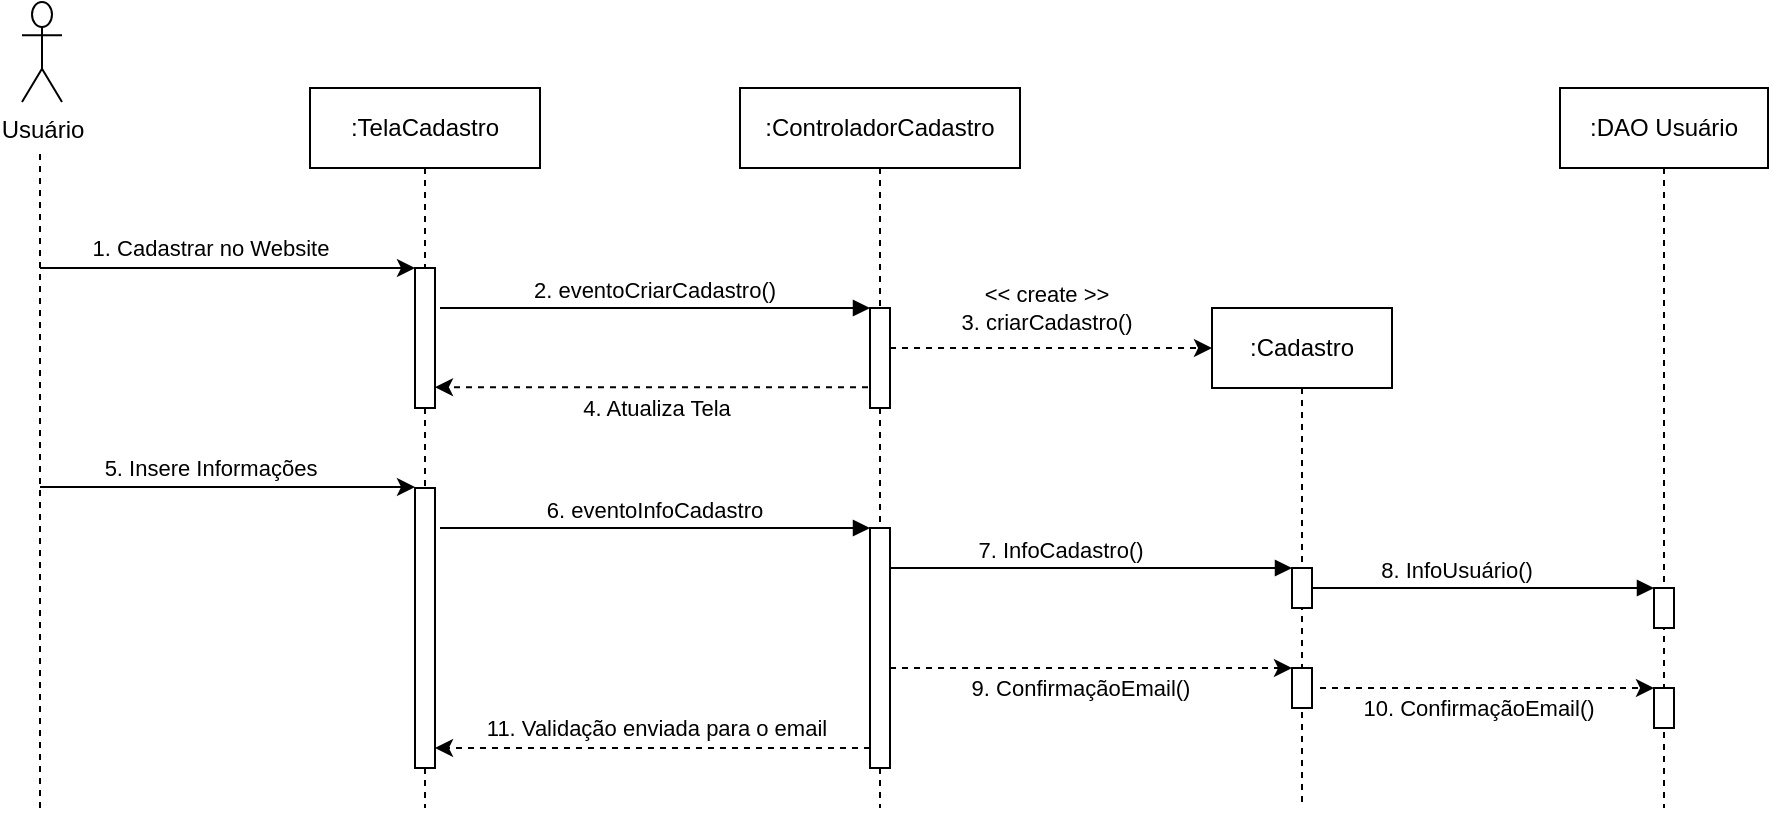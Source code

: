<mxfile version="24.7.12">
  <diagram name="Page-1" id="2YBvvXClWsGukQMizWep">
    <mxGraphModel dx="989" dy="509" grid="1" gridSize="10" guides="1" tooltips="1" connect="1" arrows="1" fold="1" page="1" pageScale="1" pageWidth="850" pageHeight="1100" math="0" shadow="0">
      <root>
        <mxCell id="0" />
        <mxCell id="1" parent="0" />
        <mxCell id="AJXcPLlOqhZXeFNF58d5-1" value=":TelaCadastro" style="shape=umlLifeline;perimeter=lifelinePerimeter;whiteSpace=wrap;html=1;container=0;dropTarget=0;collapsible=0;recursiveResize=0;outlineConnect=0;portConstraint=eastwest;newEdgeStyle={&quot;edgeStyle&quot;:&quot;elbowEdgeStyle&quot;,&quot;elbow&quot;:&quot;vertical&quot;,&quot;curved&quot;:0,&quot;rounded&quot;:0};" parent="1" vertex="1">
          <mxGeometry x="235" y="160" width="115" height="360" as="geometry" />
        </mxCell>
        <mxCell id="AJXcPLlOqhZXeFNF58d5-2" value="" style="html=1;points=[];perimeter=orthogonalPerimeter;outlineConnect=0;targetShapes=umlLifeline;portConstraint=eastwest;newEdgeStyle={&quot;edgeStyle&quot;:&quot;elbowEdgeStyle&quot;,&quot;elbow&quot;:&quot;vertical&quot;,&quot;curved&quot;:0,&quot;rounded&quot;:0};" parent="AJXcPLlOqhZXeFNF58d5-1" vertex="1">
          <mxGeometry x="52.5" y="90" width="10" height="70" as="geometry" />
        </mxCell>
        <mxCell id="AJXcPLlOqhZXeFNF58d5-3" value="" style="html=1;points=[];perimeter=orthogonalPerimeter;outlineConnect=0;targetShapes=umlLifeline;portConstraint=eastwest;newEdgeStyle={&quot;edgeStyle&quot;:&quot;elbowEdgeStyle&quot;,&quot;elbow&quot;:&quot;vertical&quot;,&quot;curved&quot;:0,&quot;rounded&quot;:0};" parent="AJXcPLlOqhZXeFNF58d5-1" vertex="1">
          <mxGeometry x="52.5" y="200" width="10" height="140" as="geometry" />
        </mxCell>
        <mxCell id="AJXcPLlOqhZXeFNF58d5-4" value=":ControladorCadastro" style="shape=umlLifeline;perimeter=lifelinePerimeter;whiteSpace=wrap;html=1;container=0;dropTarget=0;collapsible=0;recursiveResize=0;outlineConnect=0;portConstraint=eastwest;newEdgeStyle={&quot;edgeStyle&quot;:&quot;elbowEdgeStyle&quot;,&quot;elbow&quot;:&quot;vertical&quot;,&quot;curved&quot;:0,&quot;rounded&quot;:0};" parent="1" vertex="1">
          <mxGeometry x="450" y="160" width="140" height="360" as="geometry" />
        </mxCell>
        <mxCell id="AJXcPLlOqhZXeFNF58d5-5" value="" style="html=1;points=[];perimeter=orthogonalPerimeter;outlineConnect=0;targetShapes=umlLifeline;portConstraint=eastwest;newEdgeStyle={&quot;edgeStyle&quot;:&quot;elbowEdgeStyle&quot;,&quot;elbow&quot;:&quot;vertical&quot;,&quot;curved&quot;:0,&quot;rounded&quot;:0};" parent="AJXcPLlOqhZXeFNF58d5-4" vertex="1">
          <mxGeometry x="65" y="110" width="10" height="50" as="geometry" />
        </mxCell>
        <mxCell id="AJXcPLlOqhZXeFNF58d5-6" value="" style="html=1;points=[];perimeter=orthogonalPerimeter;outlineConnect=0;targetShapes=umlLifeline;portConstraint=eastwest;newEdgeStyle={&quot;edgeStyle&quot;:&quot;elbowEdgeStyle&quot;,&quot;elbow&quot;:&quot;vertical&quot;,&quot;curved&quot;:0,&quot;rounded&quot;:0};" parent="AJXcPLlOqhZXeFNF58d5-4" vertex="1">
          <mxGeometry x="65" y="220" width="10" height="120" as="geometry" />
        </mxCell>
        <mxCell id="AJXcPLlOqhZXeFNF58d5-7" value="2. eventoCriarCadastro()" style="html=1;verticalAlign=bottom;endArrow=block;edgeStyle=elbowEdgeStyle;elbow=vertical;curved=0;rounded=0;" parent="1" edge="1">
          <mxGeometry x="-0.009" relative="1" as="geometry">
            <mxPoint x="300" y="270" as="sourcePoint" />
            <Array as="points">
              <mxPoint x="400" y="270" />
            </Array>
            <mxPoint x="515" y="270" as="targetPoint" />
            <mxPoint as="offset" />
          </mxGeometry>
        </mxCell>
        <mxCell id="AJXcPLlOqhZXeFNF58d5-8" value="" style="endArrow=none;dashed=1;html=1;rounded=0;" parent="1" edge="1">
          <mxGeometry width="50" height="50" relative="1" as="geometry">
            <mxPoint x="100" y="520" as="sourcePoint" />
            <mxPoint x="100" y="190" as="targetPoint" />
          </mxGeometry>
        </mxCell>
        <mxCell id="AJXcPLlOqhZXeFNF58d5-9" value="Usuário" style="shape=umlActor;verticalLabelPosition=bottom;verticalAlign=top;html=1;outlineConnect=0;" parent="1" vertex="1">
          <mxGeometry x="91" y="117" width="20" height="50" as="geometry" />
        </mxCell>
        <mxCell id="AJXcPLlOqhZXeFNF58d5-10" value="" style="endArrow=classic;html=1;rounded=0;" parent="1" edge="1">
          <mxGeometry width="50" height="50" relative="1" as="geometry">
            <mxPoint x="100" y="250" as="sourcePoint" />
            <mxPoint x="287.5" y="250" as="targetPoint" />
          </mxGeometry>
        </mxCell>
        <mxCell id="AJXcPLlOqhZXeFNF58d5-11" value="1. Cadastrar no Website" style="edgeLabel;html=1;align=center;verticalAlign=middle;resizable=0;points=[];" parent="AJXcPLlOqhZXeFNF58d5-10" vertex="1" connectable="0">
          <mxGeometry x="-0.093" y="-1" relative="1" as="geometry">
            <mxPoint y="-11" as="offset" />
          </mxGeometry>
        </mxCell>
        <mxCell id="AJXcPLlOqhZXeFNF58d5-12" value=":Cadastro" style="shape=umlLifeline;perimeter=lifelinePerimeter;whiteSpace=wrap;html=1;container=0;dropTarget=0;collapsible=0;recursiveResize=0;outlineConnect=0;portConstraint=eastwest;newEdgeStyle={&quot;edgeStyle&quot;:&quot;elbowEdgeStyle&quot;,&quot;elbow&quot;:&quot;vertical&quot;,&quot;curved&quot;:0,&quot;rounded&quot;:0};" parent="1" vertex="1">
          <mxGeometry x="686" y="270" width="90" height="250" as="geometry" />
        </mxCell>
        <mxCell id="AJXcPLlOqhZXeFNF58d5-13" value="" style="html=1;points=[];perimeter=orthogonalPerimeter;outlineConnect=0;targetShapes=umlLifeline;portConstraint=eastwest;newEdgeStyle={&quot;edgeStyle&quot;:&quot;elbowEdgeStyle&quot;,&quot;elbow&quot;:&quot;vertical&quot;,&quot;curved&quot;:0,&quot;rounded&quot;:0};" parent="AJXcPLlOqhZXeFNF58d5-12" vertex="1">
          <mxGeometry x="40" y="130" width="10" height="20" as="geometry" />
        </mxCell>
        <mxCell id="-6hC56CpmkC8msJDKllh-35" value="" style="html=1;points=[];perimeter=orthogonalPerimeter;outlineConnect=0;targetShapes=umlLifeline;portConstraint=eastwest;newEdgeStyle={&quot;edgeStyle&quot;:&quot;elbowEdgeStyle&quot;,&quot;elbow&quot;:&quot;vertical&quot;,&quot;curved&quot;:0,&quot;rounded&quot;:0};" vertex="1" parent="AJXcPLlOqhZXeFNF58d5-12">
          <mxGeometry x="40" y="180" width="10" height="20" as="geometry" />
        </mxCell>
        <mxCell id="AJXcPLlOqhZXeFNF58d5-14" value="" style="endArrow=classic;html=1;rounded=0;dashed=1;entryX=0.044;entryY=0.067;entryDx=0;entryDy=0;entryPerimeter=0;" parent="1" source="AJXcPLlOqhZXeFNF58d5-5" edge="1">
          <mxGeometry width="50" height="50" relative="1" as="geometry">
            <mxPoint x="540" y="290" as="sourcePoint" />
            <mxPoint x="686.0" y="290.0" as="targetPoint" />
          </mxGeometry>
        </mxCell>
        <mxCell id="AJXcPLlOqhZXeFNF58d5-15" value="&lt;div&gt;&amp;lt;&amp;lt; create &amp;gt;&amp;gt;&lt;/div&gt;3. criarCadastro()" style="edgeLabel;html=1;align=center;verticalAlign=middle;resizable=0;points=[];" parent="AJXcPLlOqhZXeFNF58d5-14" vertex="1" connectable="0">
          <mxGeometry x="-0.025" y="-3" relative="1" as="geometry">
            <mxPoint x="-1" y="-23" as="offset" />
          </mxGeometry>
        </mxCell>
        <mxCell id="AJXcPLlOqhZXeFNF58d5-16" value="" style="endArrow=classic;html=1;rounded=0;dashed=1;" parent="1" target="AJXcPLlOqhZXeFNF58d5-2" edge="1">
          <mxGeometry width="50" height="50" relative="1" as="geometry">
            <mxPoint x="514" y="309.58" as="sourcePoint" />
            <mxPoint x="300" y="310" as="targetPoint" />
          </mxGeometry>
        </mxCell>
        <mxCell id="AJXcPLlOqhZXeFNF58d5-17" value="4. Atualiza Tela" style="edgeLabel;html=1;align=center;verticalAlign=middle;resizable=0;points=[];" parent="AJXcPLlOqhZXeFNF58d5-16" vertex="1" connectable="0">
          <mxGeometry x="-0.025" y="-3" relative="1" as="geometry">
            <mxPoint x="-1" y="13" as="offset" />
          </mxGeometry>
        </mxCell>
        <mxCell id="AJXcPLlOqhZXeFNF58d5-18" value="" style="endArrow=classic;html=1;rounded=0;" parent="1" edge="1">
          <mxGeometry width="50" height="50" relative="1" as="geometry">
            <mxPoint x="100" y="359.5" as="sourcePoint" />
            <mxPoint x="287.5" y="359.5" as="targetPoint" />
          </mxGeometry>
        </mxCell>
        <mxCell id="AJXcPLlOqhZXeFNF58d5-19" value="5. Insere Informações" style="edgeLabel;html=1;align=center;verticalAlign=middle;resizable=0;points=[];" parent="AJXcPLlOqhZXeFNF58d5-18" vertex="1" connectable="0">
          <mxGeometry x="-0.093" y="-1" relative="1" as="geometry">
            <mxPoint y="-11" as="offset" />
          </mxGeometry>
        </mxCell>
        <mxCell id="AJXcPLlOqhZXeFNF58d5-20" value="6. eventoInfoCadastro" style="html=1;verticalAlign=bottom;endArrow=block;edgeStyle=elbowEdgeStyle;elbow=vertical;curved=0;rounded=0;" parent="1" edge="1">
          <mxGeometry x="-0.009" relative="1" as="geometry">
            <mxPoint x="300" y="380" as="sourcePoint" />
            <Array as="points">
              <mxPoint x="400" y="380" />
            </Array>
            <mxPoint x="515" y="380.0" as="targetPoint" />
            <mxPoint as="offset" />
          </mxGeometry>
        </mxCell>
        <mxCell id="AJXcPLlOqhZXeFNF58d5-21" value="7. InfoCadastro()" style="html=1;verticalAlign=bottom;endArrow=block;edgeStyle=elbowEdgeStyle;elbow=vertical;curved=0;rounded=0;" parent="1" source="AJXcPLlOqhZXeFNF58d5-6" target="AJXcPLlOqhZXeFNF58d5-13" edge="1">
          <mxGeometry x="-0.159" relative="1" as="geometry">
            <mxPoint x="523" y="400" as="sourcePoint" />
            <Array as="points">
              <mxPoint x="688" y="400" />
            </Array>
            <mxPoint x="700" y="400" as="targetPoint" />
            <mxPoint as="offset" />
          </mxGeometry>
        </mxCell>
        <mxCell id="AJXcPLlOqhZXeFNF58d5-25" value="" style="endArrow=classic;html=1;rounded=0;dashed=1;" parent="1" edge="1">
          <mxGeometry width="50" height="50" relative="1" as="geometry">
            <mxPoint x="515" y="490.0" as="sourcePoint" />
            <mxPoint x="297.5" y="490.0" as="targetPoint" />
          </mxGeometry>
        </mxCell>
        <mxCell id="AJXcPLlOqhZXeFNF58d5-26" value="11. Validação enviada para o email" style="edgeLabel;html=1;align=center;verticalAlign=middle;resizable=0;points=[];" parent="AJXcPLlOqhZXeFNF58d5-25" vertex="1" connectable="0">
          <mxGeometry x="-0.025" y="-3" relative="1" as="geometry">
            <mxPoint x="-1" y="-7" as="offset" />
          </mxGeometry>
        </mxCell>
        <mxCell id="AJXcPLlOqhZXeFNF58d5-30" value="" style="endArrow=classic;html=1;rounded=0;dashed=1;" parent="1" edge="1" target="-6hC56CpmkC8msJDKllh-35">
          <mxGeometry width="50" height="50" relative="1" as="geometry">
            <mxPoint x="525" y="450" as="sourcePoint" />
            <mxPoint x="700" y="450" as="targetPoint" />
          </mxGeometry>
        </mxCell>
        <mxCell id="AJXcPLlOqhZXeFNF58d5-31" value="9. ConfirmaçãoEmail()" style="edgeLabel;html=1;align=center;verticalAlign=middle;resizable=0;points=[];" parent="AJXcPLlOqhZXeFNF58d5-30" vertex="1" connectable="0">
          <mxGeometry x="-0.025" y="-3" relative="1" as="geometry">
            <mxPoint x="-3" y="7" as="offset" />
          </mxGeometry>
        </mxCell>
        <mxCell id="-6hC56CpmkC8msJDKllh-32" value="8. InfoUsuário()" style="html=1;verticalAlign=bottom;endArrow=block;edgeStyle=elbowEdgeStyle;elbow=horizontal;curved=0;rounded=0;" edge="1" parent="1">
          <mxGeometry x="-0.159" relative="1" as="geometry">
            <mxPoint x="736" y="410.0" as="sourcePoint" />
            <Array as="points" />
            <mxPoint x="907" y="410.0" as="targetPoint" />
            <mxPoint as="offset" />
          </mxGeometry>
        </mxCell>
        <mxCell id="-6hC56CpmkC8msJDKllh-33" value=":DAO Usuário" style="shape=umlLifeline;perimeter=lifelinePerimeter;whiteSpace=wrap;html=1;container=0;dropTarget=0;collapsible=0;recursiveResize=0;outlineConnect=0;portConstraint=eastwest;newEdgeStyle={&quot;edgeStyle&quot;:&quot;elbowEdgeStyle&quot;,&quot;elbow&quot;:&quot;vertical&quot;,&quot;curved&quot;:0,&quot;rounded&quot;:0};" vertex="1" parent="1">
          <mxGeometry x="860" y="160" width="104" height="360" as="geometry" />
        </mxCell>
        <mxCell id="-6hC56CpmkC8msJDKllh-34" value="" style="html=1;points=[];perimeter=orthogonalPerimeter;outlineConnect=0;targetShapes=umlLifeline;portConstraint=eastwest;newEdgeStyle={&quot;edgeStyle&quot;:&quot;elbowEdgeStyle&quot;,&quot;elbow&quot;:&quot;vertical&quot;,&quot;curved&quot;:0,&quot;rounded&quot;:0};" vertex="1" parent="-6hC56CpmkC8msJDKllh-33">
          <mxGeometry x="47" y="250" width="10" height="20" as="geometry" />
        </mxCell>
        <mxCell id="-6hC56CpmkC8msJDKllh-39" value="" style="html=1;points=[];perimeter=orthogonalPerimeter;outlineConnect=0;targetShapes=umlLifeline;portConstraint=eastwest;newEdgeStyle={&quot;edgeStyle&quot;:&quot;elbowEdgeStyle&quot;,&quot;elbow&quot;:&quot;vertical&quot;,&quot;curved&quot;:0,&quot;rounded&quot;:0};" vertex="1" parent="-6hC56CpmkC8msJDKllh-33">
          <mxGeometry x="47" y="300" width="10" height="20" as="geometry" />
        </mxCell>
        <mxCell id="-6hC56CpmkC8msJDKllh-37" value="" style="endArrow=classic;html=1;rounded=0;dashed=1;" edge="1" parent="1" target="-6hC56CpmkC8msJDKllh-39">
          <mxGeometry width="50" height="50" relative="1" as="geometry">
            <mxPoint x="740" y="460" as="sourcePoint" />
            <mxPoint x="870" y="460" as="targetPoint" />
          </mxGeometry>
        </mxCell>
        <mxCell id="-6hC56CpmkC8msJDKllh-38" value="10. ConfirmaçãoEmail()" style="edgeLabel;html=1;align=center;verticalAlign=middle;resizable=0;points=[];" vertex="1" connectable="0" parent="-6hC56CpmkC8msJDKllh-37">
          <mxGeometry x="-0.025" y="-3" relative="1" as="geometry">
            <mxPoint x="-3" y="7" as="offset" />
          </mxGeometry>
        </mxCell>
      </root>
    </mxGraphModel>
  </diagram>
</mxfile>
